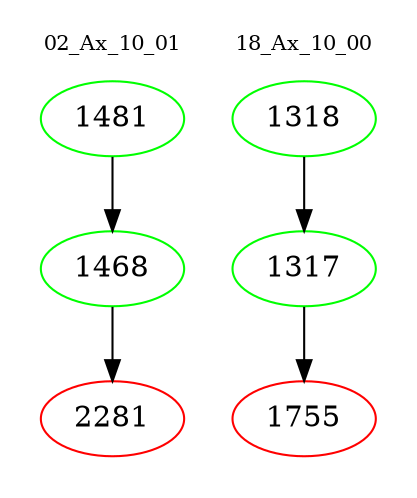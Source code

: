 digraph{
subgraph cluster_0 {
color = white
label = "02_Ax_10_01";
fontsize=10;
T0_1481 [label="1481", color="green"]
T0_1481 -> T0_1468 [color="black"]
T0_1468 [label="1468", color="green"]
T0_1468 -> T0_2281 [color="black"]
T0_2281 [label="2281", color="red"]
}
subgraph cluster_1 {
color = white
label = "18_Ax_10_00";
fontsize=10;
T1_1318 [label="1318", color="green"]
T1_1318 -> T1_1317 [color="black"]
T1_1317 [label="1317", color="green"]
T1_1317 -> T1_1755 [color="black"]
T1_1755 [label="1755", color="red"]
}
}
